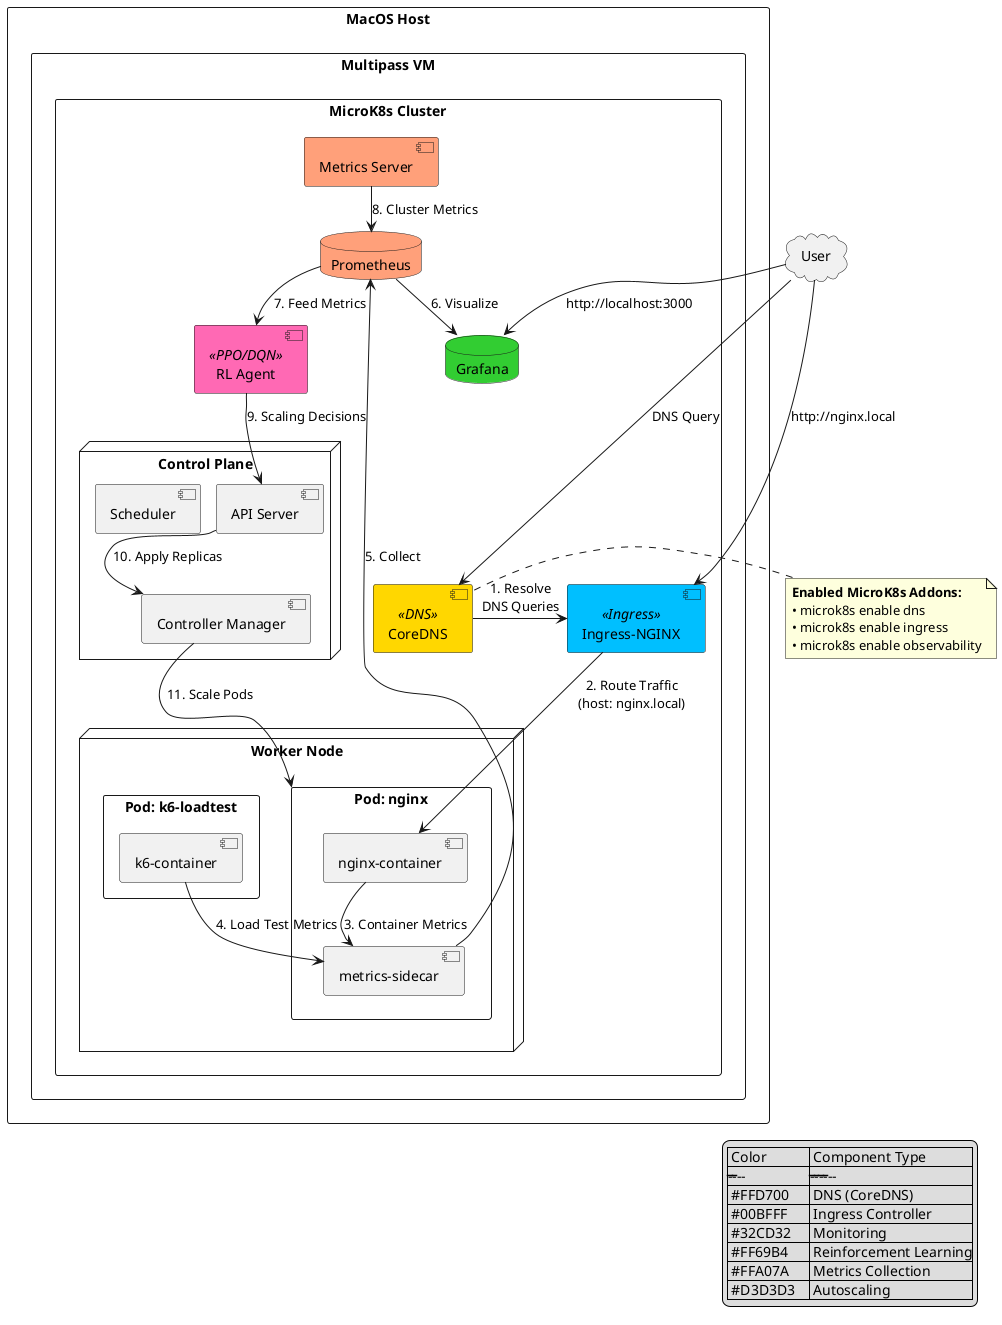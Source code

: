 @startuml MicroK8s-Full-Architecture

' skinparam monochrome true
skinparam shadowing false
skinparam nodesep 15
skinparam ranksep 25

rectangle "MacOS Host" {
  rectangle "Multipass VM" {
    rectangle "MicroK8s Cluster" {
      component "CoreDNS" as coredns <<DNS>> #FFD700
      component "Ingress-NGINX" as ingress <<Ingress>> #00BFFF
      
      database "Grafana" as grafana #32CD32
      component "RL Agent" as rl_agent <<PPO/DQN>> #FF69B4
      database "Prometheus" as prometheus #FFA07A
      component "Metrics Server" as metrics_server #FFA07A
      
      node "Worker Node" {
        rectangle "Pod: nginx" as nginx {
          component "nginx-container" as nginx_ctr
          component "metrics-sidecar" as metrics
        }
        
        rectangle "Pod: k6-loadtest" as k6 {
          component "k6-container" as k6_ctr
        }
      }
      
      node "Control Plane" {
        component "API Server" as api
        component "Scheduler" as scheduler
        component "Controller Manager" as ctrl
      }
    }
  }
}

' DNS & Ingress Connections
coredns -right-> ingress : "1. Resolve\nDNS Queries"
ingress -down-> nginx_ctr : "2. Route Traffic\n(host: nginx.local)"

' Metrics Flow
nginx_ctr --> metrics : "3. Container Metrics"
k6_ctr --> metrics : "4. Load Test Metrics"
metrics --> prometheus : "5. Collect"
prometheus --> grafana : "6. Visualize"
prometheus --> rl_agent : "7. Feed Metrics"
metrics_server --> prometheus : "8. Cluster Metrics"

' RL Decision Flow
rl_agent --> api : "9. Scaling Decisions"
api --> ctrl : "10. Apply Replicas"
ctrl --> nginx : "11. Scale Pods"

' External Access
cloud "User" as user
user -> coredns : "DNS Query"
user --> ingress : "http://nginx.local"
user --> grafana : "http://localhost:3000"

' Legend
legend right
  | Color       | Component Type       |
  |------------|----------------------|
  | #FFD700    | DNS (CoreDNS)        |
  | #00BFFF    | Ingress Controller   |
  | #32CD32    | Monitoring           |
  | #FF69B4    | Reinforcement Learning|
  | #FFA07A    | Metrics Collection   |
  | #D3D3D3    | Autoscaling          |
endlegend

note left of coredns
  **Enabled MicroK8s Addons:**
  • microk8s enable dns
  • microk8s enable ingress
  • microk8s enable observability
end note

@enduml